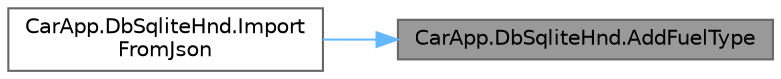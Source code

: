 digraph "CarApp.DbSqliteHnd.AddFuelType"
{
 // LATEX_PDF_SIZE
  bgcolor="transparent";
  edge [fontname=Helvetica,fontsize=10,labelfontname=Helvetica,labelfontsize=10];
  node [fontname=Helvetica,fontsize=10,shape=box,height=0.2,width=0.4];
  rankdir="RL";
  Node1 [id="Node000001",label="CarApp.DbSqliteHnd.AddFuelType",height=0.2,width=0.4,color="gray40", fillcolor="grey60", style="filled", fontcolor="black",tooltip="Adds a new fuel type to the database."];
  Node1 -> Node2 [id="edge1_Node000001_Node000002",dir="back",color="steelblue1",style="solid",tooltip=" "];
  Node2 [id="Node000002",label="CarApp.DbSqliteHnd.Import\lFromJson",height=0.2,width=0.4,color="grey40", fillcolor="white", style="filled",URL="$class_car_app_1_1_db_sqlite_hnd.html#adaa150bcce3265ff068c8880a03f97a1",tooltip="Imports data from a JSON file into the database."];
}

